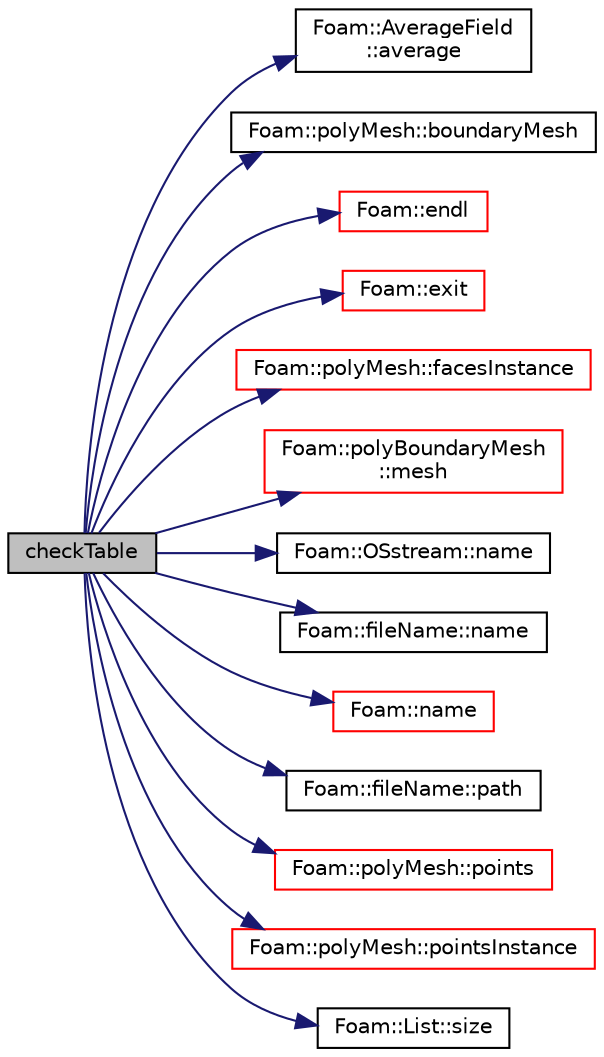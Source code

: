 digraph "checkTable"
{
  bgcolor="transparent";
  edge [fontname="Helvetica",fontsize="10",labelfontname="Helvetica",labelfontsize="10"];
  node [fontname="Helvetica",fontsize="10",shape=record];
  rankdir="LR";
  Node544 [label="checkTable",height=0.2,width=0.4,color="black", fillcolor="grey75", style="filled", fontcolor="black"];
  Node544 -> Node545 [color="midnightblue",fontsize="10",style="solid",fontname="Helvetica"];
  Node545 [label="Foam::AverageField\l::average",height=0.2,width=0.4,color="black",URL="$a23093.html#ad2206308ceef0835b2d4e8bf86d1eadc"];
  Node544 -> Node546 [color="midnightblue",fontsize="10",style="solid",fontname="Helvetica"];
  Node546 [label="Foam::polyMesh::boundaryMesh",height=0.2,width=0.4,color="black",URL="$a28565.html#a9f2b68c134340291eda6197f47f25484",tooltip="Return boundary mesh. "];
  Node544 -> Node547 [color="midnightblue",fontsize="10",style="solid",fontname="Helvetica"];
  Node547 [label="Foam::endl",height=0.2,width=0.4,color="red",URL="$a21851.html#a2db8fe02a0d3909e9351bb4275b23ce4",tooltip="Add newline and flush stream. "];
  Node544 -> Node549 [color="midnightblue",fontsize="10",style="solid",fontname="Helvetica"];
  Node549 [label="Foam::exit",height=0.2,width=0.4,color="red",URL="$a21851.html#a06ca7250d8e89caf05243ec094843642"];
  Node544 -> Node596 [color="midnightblue",fontsize="10",style="solid",fontname="Helvetica"];
  Node596 [label="Foam::polyMesh::facesInstance",height=0.2,width=0.4,color="red",URL="$a28565.html#a10996bb0856e3630cd8cfb5a803e00fa",tooltip="Return the current instance directory for faces. "];
  Node544 -> Node598 [color="midnightblue",fontsize="10",style="solid",fontname="Helvetica"];
  Node598 [label="Foam::polyBoundaryMesh\l::mesh",height=0.2,width=0.4,color="red",URL="$a28557.html#ae78c91f8ff731c07ccc4351d9fe861ba",tooltip="Return the mesh reference. "];
  Node544 -> Node719 [color="midnightblue",fontsize="10",style="solid",fontname="Helvetica"];
  Node719 [label="Foam::OSstream::name",height=0.2,width=0.4,color="black",URL="$a27397.html#a41b2d01e5fd6e1bc71a895d8b8a86308",tooltip="Return the name of the stream. "];
  Node544 -> Node720 [color="midnightblue",fontsize="10",style="solid",fontname="Helvetica"];
  Node720 [label="Foam::fileName::name",height=0.2,width=0.4,color="black",URL="$a29541.html#a433b30fb3a93b9b4d07204699a319ca5",tooltip="Return file name (part beyond last /) "];
  Node544 -> Node630 [color="midnightblue",fontsize="10",style="solid",fontname="Helvetica"];
  Node630 [label="Foam::name",height=0.2,width=0.4,color="red",URL="$a21851.html#adcb0df2bd4953cb6bb390272d8263c3a",tooltip="Return a string representation of a complex. "];
  Node544 -> Node715 [color="midnightblue",fontsize="10",style="solid",fontname="Helvetica"];
  Node715 [label="Foam::fileName::path",height=0.2,width=0.4,color="black",URL="$a29541.html#abe7b9078c8e7356c6131b70a8f729372",tooltip="Return directory path name (part before last /) "];
  Node544 -> Node721 [color="midnightblue",fontsize="10",style="solid",fontname="Helvetica"];
  Node721 [label="Foam::polyMesh::points",height=0.2,width=0.4,color="red",URL="$a28565.html#ac44123fc1265297c41a43c3b62fdb4c2",tooltip="Return raw points. "];
  Node544 -> Node722 [color="midnightblue",fontsize="10",style="solid",fontname="Helvetica"];
  Node722 [label="Foam::polyMesh::pointsInstance",height=0.2,width=0.4,color="red",URL="$a28565.html#a7df95c7a47b76ed22343bc466e73aac5",tooltip="Return the current instance directory for points. "];
  Node544 -> Node610 [color="midnightblue",fontsize="10",style="solid",fontname="Helvetica"];
  Node610 [label="Foam::List::size",height=0.2,width=0.4,color="black",URL="$a26833.html#a8a5f6fa29bd4b500caf186f60245b384",tooltip="Override size to be inconsistent with allocated storage. "];
}
